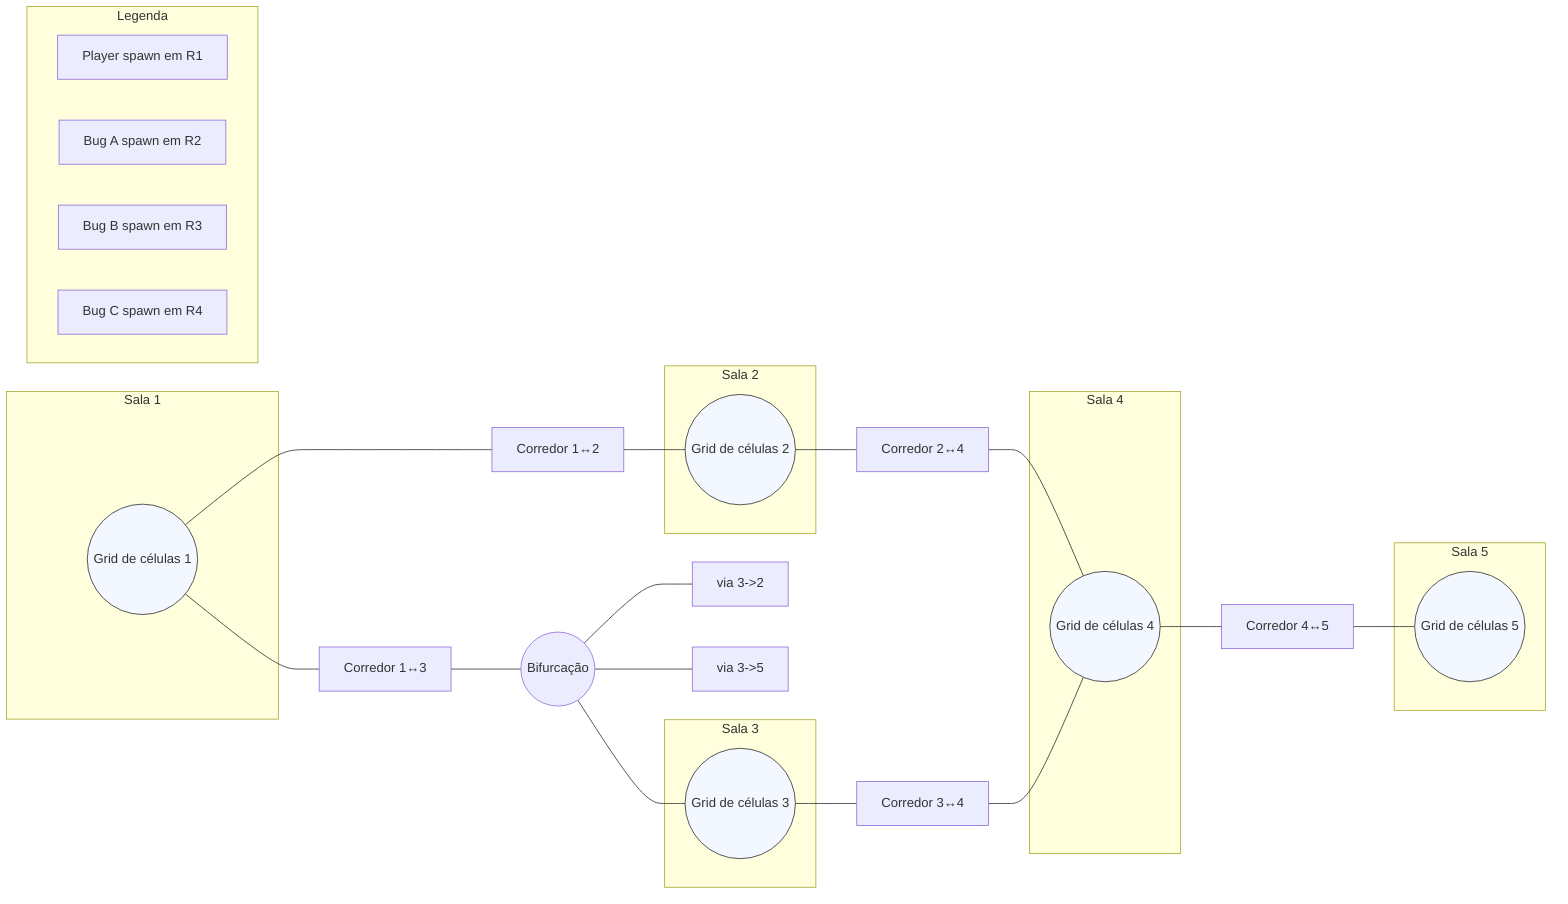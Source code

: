 flowchart LR
    subgraph R1 [Sala 1]
        R1C((Grid de células 1))
    end
    subgraph R2 [Sala 2]
        R2C((Grid de células 2))
    end
    subgraph R3 [Sala 3]
        R3C((Grid de células 3))
    end
    subgraph R4 [Sala 4]
        R4C((Grid de células 4))
    end
    subgraph R5 [Sala 5]
        R5C((Grid de células 5))
    end

    %% Conexões principais
    R1C --- P12[Corredor 1↔2]
    R1C --- P13[Corredor 1↔3]
    P12 --- R2C
    P13 --- Junction((Bifurcação))

    %% Bifurcação oferece opções para R2 e R5 via R3
    Junction --- P23[via 3->2]
    Junction --- P35[via 3->5]
    Junction --- R3C

    %% Caminhos adicionais e convergentes
    R2C --- P24[Corredor 2↔4]
    R3C --- P34[Corredor 3↔4]
    P24 --- R4C
    P34 --- R4C
    R4C --- P45[Corredor 4↔5]
    P45 --- R5C

    %% Garantia de alcançabilidade: existem múltiplas rotas entre salas
    classDef room fill:#f3f7ff,stroke:#333,stroke-width:1px;
    class R1C,R2C,R3C,R4C,R5C room;

    %% Legenda rápida
    subgraph Legend [Legenda]
        direction LR
        A[Player spawn em R1]
        B[Bug A spawn em R2]
        C[Bug B spawn em R3]
        D[Bug C spawn em R4]
    end